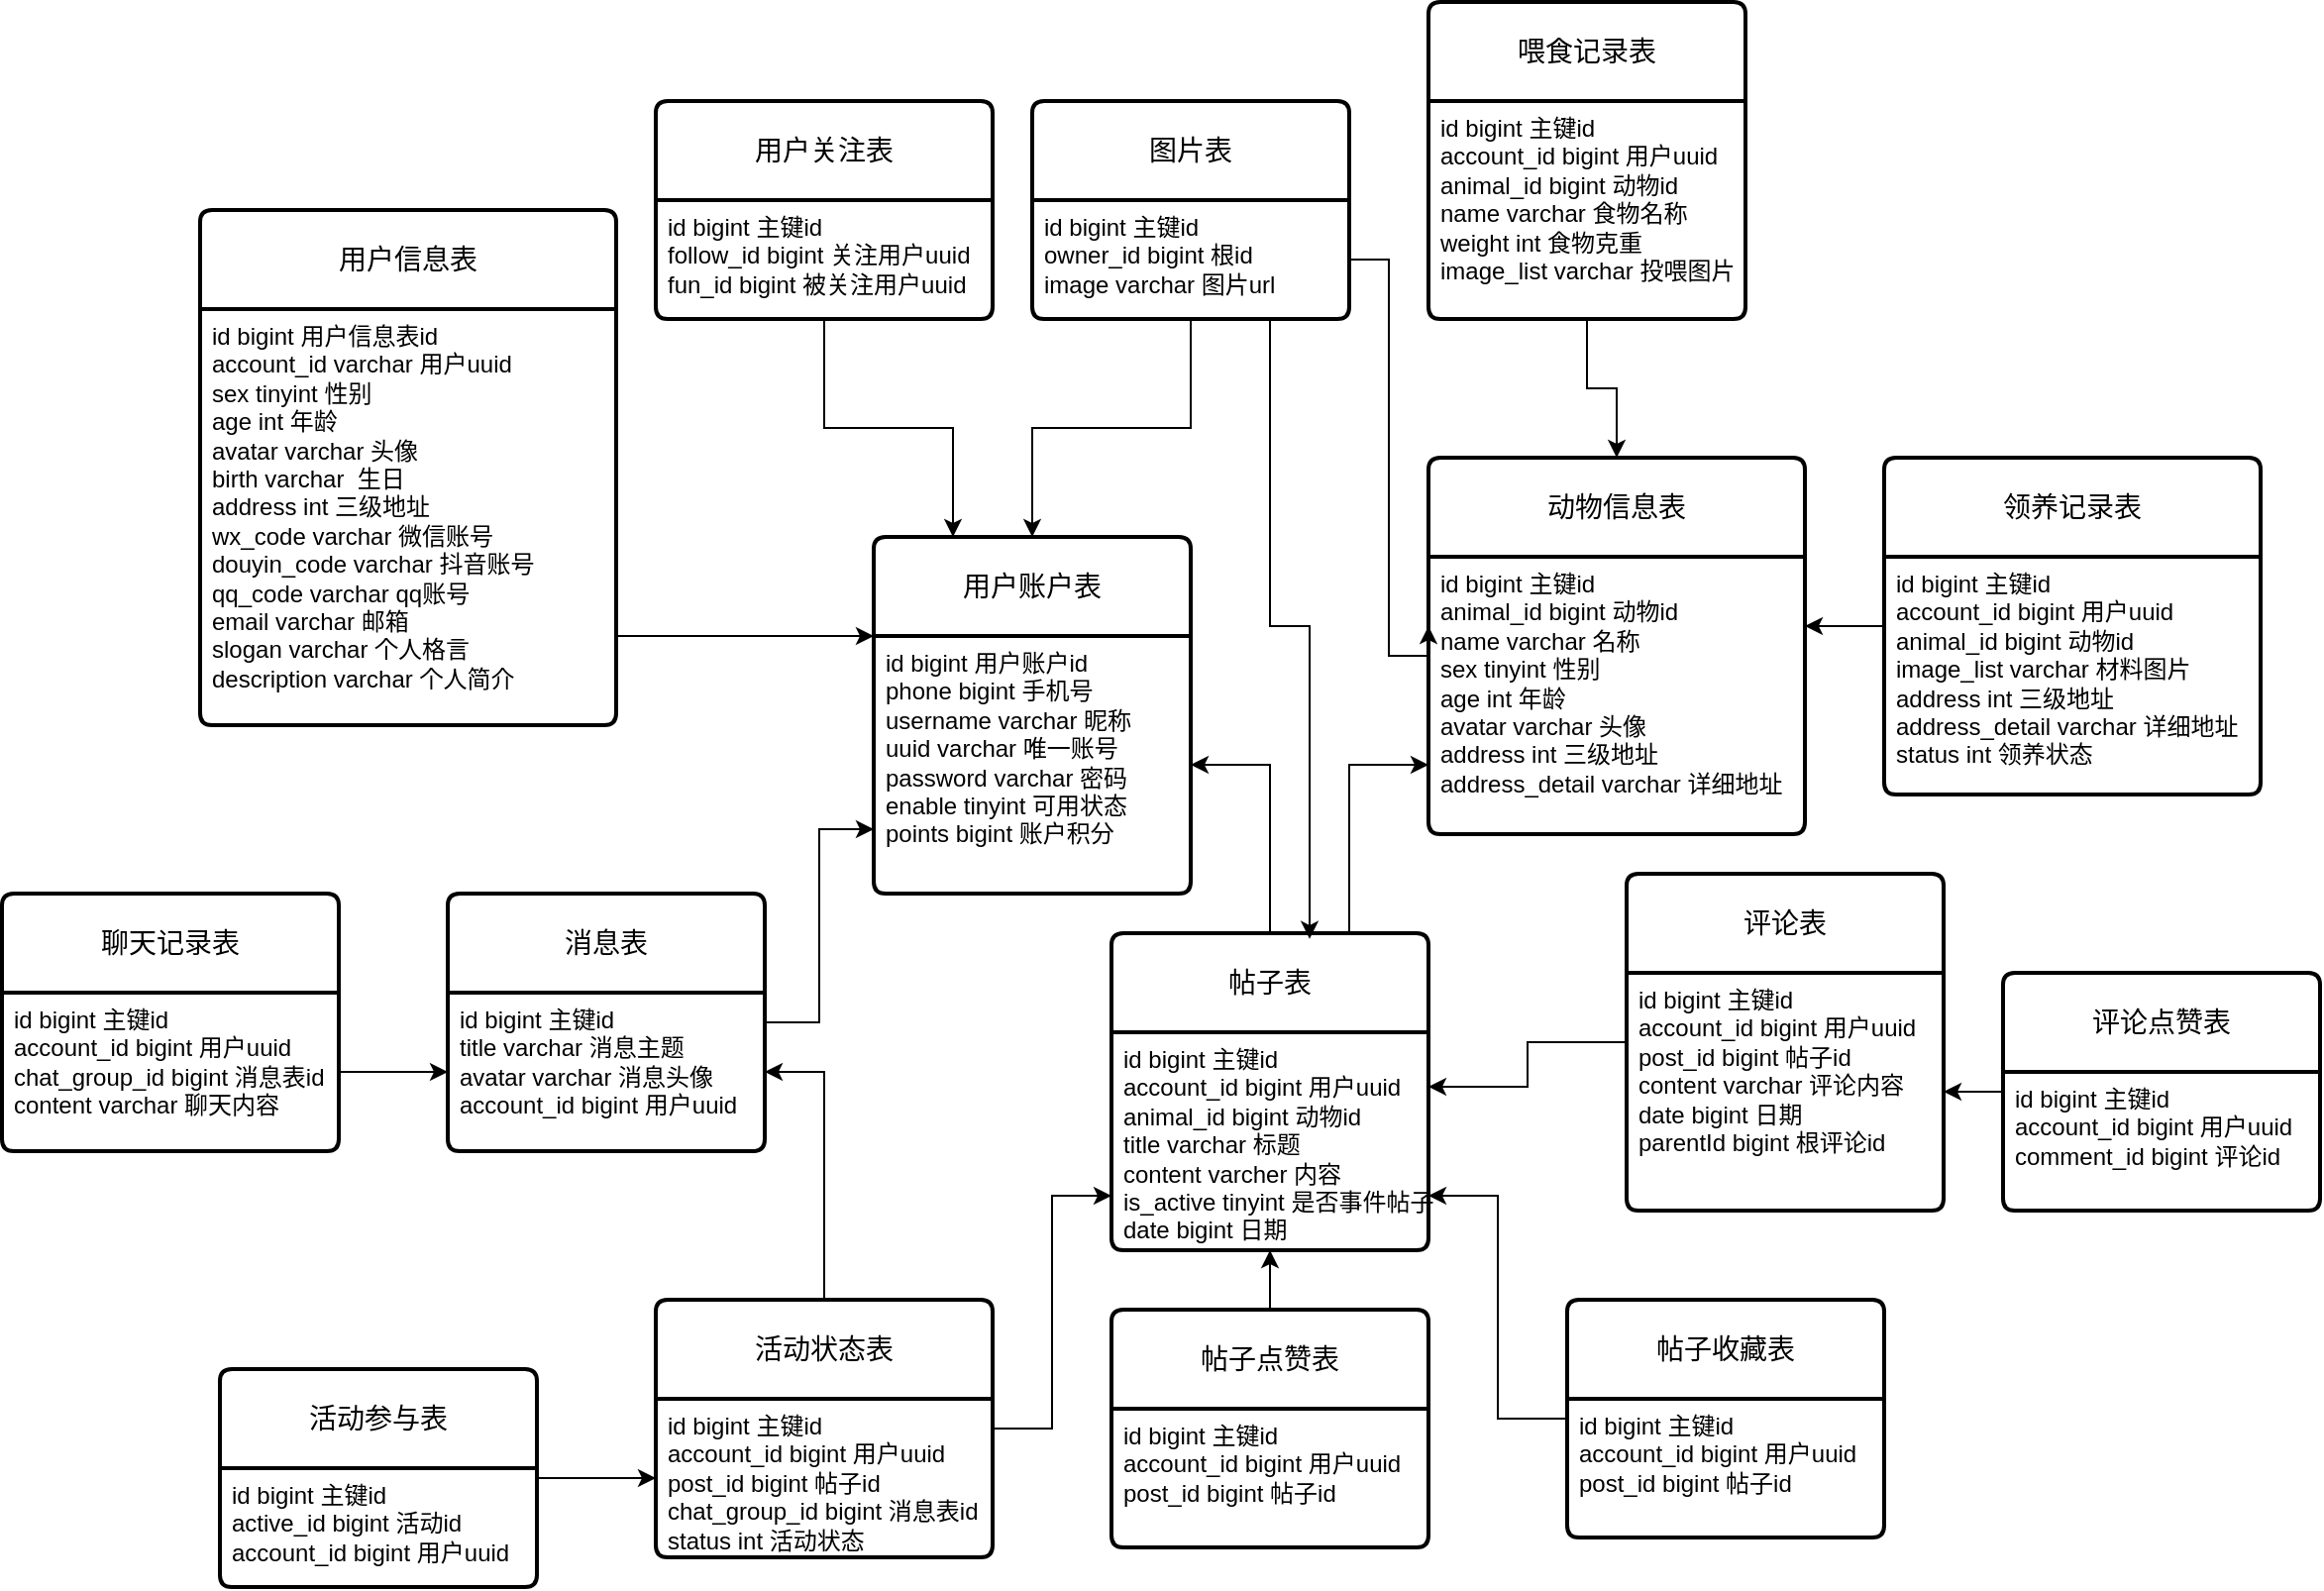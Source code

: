<mxfile version="24.7.17">
  <diagram id="R2lEEEUBdFMjLlhIrx00" name="Page-1">
    <mxGraphModel dx="1627" dy="-199" grid="1" gridSize="10" guides="1" tooltips="1" connect="1" arrows="1" fold="1" page="1" pageScale="1" pageWidth="850" pageHeight="1100" math="0" shadow="0" extFonts="Permanent Marker^https://fonts.googleapis.com/css?family=Permanent+Marker">
      <root>
        <mxCell id="0" />
        <mxCell id="1" parent="0" />
        <mxCell id="tTRSB0c5YFFnFM2bXKiH-1" value="用户账户表" style="swimlane;childLayout=stackLayout;horizontal=1;startSize=50;horizontalStack=0;rounded=1;fontSize=14;fontStyle=0;strokeWidth=2;resizeParent=0;resizeLast=1;shadow=0;dashed=0;align=center;arcSize=4;whiteSpace=wrap;html=1;" parent="1" vertex="1">
          <mxGeometry x="-120" y="1590" width="160" height="180" as="geometry" />
        </mxCell>
        <mxCell id="tTRSB0c5YFFnFM2bXKiH-2" value="id bigint 用户账户id&lt;br&gt;phone bigint 手机号&lt;div&gt;username varchar 昵称&lt;/div&gt;&lt;div&gt;uuid varchar 唯一账号&lt;br&gt;password varchar 密码&lt;div&gt;enable tinyint 可用状态&lt;/div&gt;&lt;div&gt;points bigint 账户积分&lt;/div&gt;&lt;/div&gt;" style="align=left;strokeColor=none;fillColor=none;spacingLeft=4;fontSize=12;verticalAlign=top;resizable=0;rotatable=0;part=1;html=1;" parent="tTRSB0c5YFFnFM2bXKiH-1" vertex="1">
          <mxGeometry y="50" width="160" height="130" as="geometry" />
        </mxCell>
        <mxCell id="tTRSB0c5YFFnFM2bXKiH-3" value="用户关注表" style="swimlane;childLayout=stackLayout;horizontal=1;startSize=50;horizontalStack=0;rounded=1;fontSize=14;fontStyle=0;strokeWidth=2;resizeParent=0;resizeLast=1;shadow=0;dashed=0;align=center;arcSize=4;whiteSpace=wrap;html=1;" parent="1" vertex="1">
          <mxGeometry x="-230" y="1370" width="170" height="110" as="geometry" />
        </mxCell>
        <mxCell id="tTRSB0c5YFFnFM2bXKiH-4" value="id bigint 主键id&lt;div&gt;follow_id bigint 关注用户uuid&lt;/div&gt;&lt;div&gt;&lt;div&gt;fun_id bigint 被关注用户uuid&lt;/div&gt;&lt;/div&gt;&lt;div&gt;&lt;br&gt;&lt;/div&gt;" style="align=left;strokeColor=none;fillColor=none;spacingLeft=4;fontSize=12;verticalAlign=top;resizable=0;rotatable=0;part=1;html=1;" parent="tTRSB0c5YFFnFM2bXKiH-3" vertex="1">
          <mxGeometry y="50" width="170" height="60" as="geometry" />
        </mxCell>
        <mxCell id="tTRSB0c5YFFnFM2bXKiH-5" value="图片表" style="swimlane;childLayout=stackLayout;horizontal=1;startSize=50;horizontalStack=0;rounded=1;fontSize=14;fontStyle=0;strokeWidth=2;resizeParent=0;resizeLast=1;shadow=0;dashed=0;align=center;arcSize=4;whiteSpace=wrap;html=1;" parent="1" vertex="1">
          <mxGeometry x="-40" y="1370" width="160" height="110" as="geometry" />
        </mxCell>
        <mxCell id="tTRSB0c5YFFnFM2bXKiH-6" value="id bigint 主键id&lt;div&gt;owner_id bigint 根id&lt;/div&gt;&lt;div&gt;image varchar 图片url&lt;/div&gt;" style="align=left;strokeColor=none;fillColor=none;spacingLeft=4;fontSize=12;verticalAlign=top;resizable=0;rotatable=0;part=1;html=1;" parent="tTRSB0c5YFFnFM2bXKiH-5" vertex="1">
          <mxGeometry y="50" width="160" height="60" as="geometry" />
        </mxCell>
        <mxCell id="tTRSB0c5YFFnFM2bXKiH-7" value="用户信息表" style="swimlane;childLayout=stackLayout;horizontal=1;startSize=50;horizontalStack=0;rounded=1;fontSize=14;fontStyle=0;strokeWidth=2;resizeParent=0;resizeLast=1;shadow=0;dashed=0;align=center;arcSize=4;whiteSpace=wrap;html=1;" parent="1" vertex="1">
          <mxGeometry x="-460" y="1425" width="210" height="260" as="geometry" />
        </mxCell>
        <mxCell id="tTRSB0c5YFFnFM2bXKiH-8" value="&lt;div&gt;id bigint 用户信息表id&lt;/div&gt;&lt;div&gt;account_id varchar 用户uuid&lt;/div&gt;&lt;div&gt;sex tinyint 性别&lt;/div&gt;&lt;div&gt;age int 年龄&lt;/div&gt;&lt;div&gt;avatar varchar 头像&lt;/div&gt;&lt;div&gt;birth varchar&amp;nbsp; 生日&amp;nbsp;&lt;/div&gt;&lt;div&gt;address int 三级地址&lt;/div&gt;&lt;div&gt;wx_code varchar 微信账号&lt;/div&gt;&lt;div&gt;douyin_code varchar 抖音账号&lt;/div&gt;&lt;div&gt;qq_code varchar qq账号&lt;/div&gt;&lt;div&gt;email varchar 邮箱&lt;/div&gt;&lt;div&gt;slogan varchar 个人格言&lt;/div&gt;&lt;div&gt;description varchar 个人简介&lt;/div&gt;&lt;div&gt;&lt;br&gt;&lt;/div&gt;" style="align=left;strokeColor=none;fillColor=none;spacingLeft=4;fontSize=12;verticalAlign=top;resizable=0;rotatable=0;part=1;html=1;" parent="tTRSB0c5YFFnFM2bXKiH-7" vertex="1">
          <mxGeometry y="50" width="210" height="210" as="geometry" />
        </mxCell>
        <mxCell id="tTRSB0c5YFFnFM2bXKiH-9" value="动物信息表" style="swimlane;childLayout=stackLayout;horizontal=1;startSize=50;horizontalStack=0;rounded=1;fontSize=14;fontStyle=0;strokeWidth=2;resizeParent=0;resizeLast=1;shadow=0;dashed=0;align=center;arcSize=4;whiteSpace=wrap;html=1;" parent="1" vertex="1">
          <mxGeometry x="160" y="1550" width="190" height="190" as="geometry" />
        </mxCell>
        <mxCell id="tTRSB0c5YFFnFM2bXKiH-10" value="id bigint 主键id&lt;div&gt;animal_id bigint 动物id&lt;/div&gt;&lt;div&gt;name varchar 名称&lt;/div&gt;&lt;div&gt;sex tinyint 性别&lt;/div&gt;&lt;div&gt;age int 年龄&lt;/div&gt;&lt;div&gt;avatar varchar 头像&lt;/div&gt;&lt;div&gt;address int 三级地址&lt;/div&gt;&lt;div&gt;address_detail varchar 详细地址&lt;/div&gt;" style="align=left;strokeColor=none;fillColor=none;spacingLeft=4;fontSize=12;verticalAlign=top;resizable=0;rotatable=0;part=1;html=1;" parent="tTRSB0c5YFFnFM2bXKiH-9" vertex="1">
          <mxGeometry y="50" width="190" height="140" as="geometry" />
        </mxCell>
        <mxCell id="tTRSB0c5YFFnFM2bXKiH-44" style="edgeStyle=orthogonalEdgeStyle;rounded=0;orthogonalLoop=1;jettySize=auto;html=1;entryX=1;entryY=0.5;entryDx=0;entryDy=0;" parent="1" source="tTRSB0c5YFFnFM2bXKiH-11" target="tTRSB0c5YFFnFM2bXKiH-2" edge="1">
          <mxGeometry relative="1" as="geometry" />
        </mxCell>
        <mxCell id="tTRSB0c5YFFnFM2bXKiH-45" style="edgeStyle=orthogonalEdgeStyle;rounded=0;orthogonalLoop=1;jettySize=auto;html=1;exitX=0.75;exitY=0;exitDx=0;exitDy=0;entryX=0;entryY=0.75;entryDx=0;entryDy=0;" parent="1" source="tTRSB0c5YFFnFM2bXKiH-11" target="tTRSB0c5YFFnFM2bXKiH-10" edge="1">
          <mxGeometry relative="1" as="geometry" />
        </mxCell>
        <mxCell id="tTRSB0c5YFFnFM2bXKiH-11" value="帖子表" style="swimlane;childLayout=stackLayout;horizontal=1;startSize=50;horizontalStack=0;rounded=1;fontSize=14;fontStyle=0;strokeWidth=2;resizeParent=0;resizeLast=1;shadow=0;dashed=0;align=center;arcSize=4;whiteSpace=wrap;html=1;" parent="1" vertex="1">
          <mxGeometry y="1790" width="160" height="160" as="geometry" />
        </mxCell>
        <mxCell id="tTRSB0c5YFFnFM2bXKiH-12" value="id bigint 主键id&lt;div&gt;account_id bigint 用户uuid&lt;/div&gt;&lt;div&gt;animal_id bigint 动物id&lt;/div&gt;&lt;div&gt;title varchar 标题&lt;/div&gt;&lt;div&gt;content varcher 内容&lt;/div&gt;&lt;div&gt;is_active tinyint 是否事件帖子&lt;/div&gt;&lt;div&gt;date bigint 日期&lt;/div&gt;&lt;div&gt;&lt;br&gt;&lt;/div&gt;" style="align=left;strokeColor=none;fillColor=none;spacingLeft=4;fontSize=12;verticalAlign=top;resizable=0;rotatable=0;part=1;html=1;" parent="tTRSB0c5YFFnFM2bXKiH-11" vertex="1">
          <mxGeometry y="50" width="160" height="110" as="geometry" />
        </mxCell>
        <mxCell id="tTRSB0c5YFFnFM2bXKiH-13" value="喂食记录表" style="swimlane;childLayout=stackLayout;horizontal=1;startSize=50;horizontalStack=0;rounded=1;fontSize=14;fontStyle=0;strokeWidth=2;resizeParent=0;resizeLast=1;shadow=0;dashed=0;align=center;arcSize=4;whiteSpace=wrap;html=1;" parent="1" vertex="1">
          <mxGeometry x="160" y="1320" width="160" height="160" as="geometry" />
        </mxCell>
        <mxCell id="tTRSB0c5YFFnFM2bXKiH-14" value="&lt;div&gt;id bigint 主键id&lt;div&gt;account_id bigint 用户uuid&lt;/div&gt;&lt;div&gt;animal_id bigint 动物id&lt;/div&gt;&lt;/div&gt;&lt;div&gt;name varchar 食物名称&lt;/div&gt;&lt;div&gt;weight int 食物克重&lt;/div&gt;&lt;div&gt;image_list varchar 投喂图片&lt;/div&gt;" style="align=left;strokeColor=none;fillColor=none;spacingLeft=4;fontSize=12;verticalAlign=top;resizable=0;rotatable=0;part=1;html=1;" parent="tTRSB0c5YFFnFM2bXKiH-13" vertex="1">
          <mxGeometry y="50" width="160" height="110" as="geometry" />
        </mxCell>
        <mxCell id="tTRSB0c5YFFnFM2bXKiH-46" style="edgeStyle=orthogonalEdgeStyle;rounded=0;orthogonalLoop=1;jettySize=auto;html=1;entryX=1;entryY=0.25;entryDx=0;entryDy=0;" parent="1" source="tTRSB0c5YFFnFM2bXKiH-15" target="tTRSB0c5YFFnFM2bXKiH-12" edge="1">
          <mxGeometry relative="1" as="geometry" />
        </mxCell>
        <mxCell id="tTRSB0c5YFFnFM2bXKiH-15" value="评论表" style="swimlane;childLayout=stackLayout;horizontal=1;startSize=50;horizontalStack=0;rounded=1;fontSize=14;fontStyle=0;strokeWidth=2;resizeParent=0;resizeLast=1;shadow=0;dashed=0;align=center;arcSize=4;whiteSpace=wrap;html=1;" parent="1" vertex="1">
          <mxGeometry x="260" y="1760" width="160" height="170" as="geometry" />
        </mxCell>
        <mxCell id="tTRSB0c5YFFnFM2bXKiH-16" value="id bigint 主键id&lt;div&gt;account_id bigint 用户uuid&lt;/div&gt;&lt;div&gt;post_id bigint 帖子id&lt;/div&gt;&lt;div&gt;content varchar 评论内容&lt;/div&gt;&lt;div&gt;date bigint 日期&lt;/div&gt;&lt;div&gt;parentId bigint 根评论id&lt;/div&gt;" style="align=left;strokeColor=none;fillColor=none;spacingLeft=4;fontSize=12;verticalAlign=top;resizable=0;rotatable=0;part=1;html=1;" parent="tTRSB0c5YFFnFM2bXKiH-15" vertex="1">
          <mxGeometry y="50" width="160" height="120" as="geometry" />
        </mxCell>
        <mxCell id="tTRSB0c5YFFnFM2bXKiH-55" value="" style="edgeStyle=orthogonalEdgeStyle;rounded=0;orthogonalLoop=1;jettySize=auto;html=1;" parent="1" source="tTRSB0c5YFFnFM2bXKiH-17" target="tTRSB0c5YFFnFM2bXKiH-16" edge="1">
          <mxGeometry relative="1" as="geometry" />
        </mxCell>
        <mxCell id="tTRSB0c5YFFnFM2bXKiH-17" value="评论点赞表" style="swimlane;childLayout=stackLayout;horizontal=1;startSize=50;horizontalStack=0;rounded=1;fontSize=14;fontStyle=0;strokeWidth=2;resizeParent=0;resizeLast=1;shadow=0;dashed=0;align=center;arcSize=4;whiteSpace=wrap;html=1;" parent="1" vertex="1">
          <mxGeometry x="450" y="1810" width="160" height="120" as="geometry" />
        </mxCell>
        <mxCell id="tTRSB0c5YFFnFM2bXKiH-18" value="id bigint 主键id&lt;div&gt;account_id bigint 用户uuid&lt;/div&gt;&lt;div&gt;comment_id bigint 评论id&lt;/div&gt;" style="align=left;strokeColor=none;fillColor=none;spacingLeft=4;fontSize=12;verticalAlign=top;resizable=0;rotatable=0;part=1;html=1;" parent="tTRSB0c5YFFnFM2bXKiH-17" vertex="1">
          <mxGeometry y="50" width="160" height="70" as="geometry" />
        </mxCell>
        <mxCell id="tTRSB0c5YFFnFM2bXKiH-47" style="edgeStyle=orthogonalEdgeStyle;rounded=0;orthogonalLoop=1;jettySize=auto;html=1;entryX=1;entryY=0.75;entryDx=0;entryDy=0;" parent="1" source="tTRSB0c5YFFnFM2bXKiH-19" target="tTRSB0c5YFFnFM2bXKiH-12" edge="1">
          <mxGeometry relative="1" as="geometry" />
        </mxCell>
        <mxCell id="tTRSB0c5YFFnFM2bXKiH-19" value="帖子收藏表" style="swimlane;childLayout=stackLayout;horizontal=1;startSize=50;horizontalStack=0;rounded=1;fontSize=14;fontStyle=0;strokeWidth=2;resizeParent=0;resizeLast=1;shadow=0;dashed=0;align=center;arcSize=4;whiteSpace=wrap;html=1;" parent="1" vertex="1">
          <mxGeometry x="230" y="1975" width="160" height="120" as="geometry" />
        </mxCell>
        <mxCell id="tTRSB0c5YFFnFM2bXKiH-20" value="id bigint 主键id&lt;div&gt;&lt;div&gt;account_id bigint 用户uuid&lt;/div&gt;&lt;/div&gt;&lt;div&gt;post_id bigint 帖子id&lt;br&gt;&lt;/div&gt;" style="align=left;strokeColor=none;fillColor=none;spacingLeft=4;fontSize=12;verticalAlign=top;resizable=0;rotatable=0;part=1;html=1;" parent="tTRSB0c5YFFnFM2bXKiH-19" vertex="1">
          <mxGeometry y="50" width="160" height="70" as="geometry" />
        </mxCell>
        <mxCell id="tTRSB0c5YFFnFM2bXKiH-48" value="" style="edgeStyle=orthogonalEdgeStyle;rounded=0;orthogonalLoop=1;jettySize=auto;html=1;" parent="1" source="tTRSB0c5YFFnFM2bXKiH-21" target="tTRSB0c5YFFnFM2bXKiH-12" edge="1">
          <mxGeometry relative="1" as="geometry" />
        </mxCell>
        <mxCell id="tTRSB0c5YFFnFM2bXKiH-21" value="帖子点赞表" style="swimlane;childLayout=stackLayout;horizontal=1;startSize=50;horizontalStack=0;rounded=1;fontSize=14;fontStyle=0;strokeWidth=2;resizeParent=0;resizeLast=1;shadow=0;dashed=0;align=center;arcSize=4;whiteSpace=wrap;html=1;" parent="1" vertex="1">
          <mxGeometry y="1980" width="160" height="120" as="geometry" />
        </mxCell>
        <mxCell id="tTRSB0c5YFFnFM2bXKiH-22" value="id bigint 主键id&lt;div&gt;account_id bigint 用户uuid&lt;/div&gt;&lt;div&gt;post_id bigint 帖子id&lt;/div&gt;" style="align=left;strokeColor=none;fillColor=none;spacingLeft=4;fontSize=12;verticalAlign=top;resizable=0;rotatable=0;part=1;html=1;" parent="tTRSB0c5YFFnFM2bXKiH-21" vertex="1">
          <mxGeometry y="50" width="160" height="70" as="geometry" />
        </mxCell>
        <mxCell id="tTRSB0c5YFFnFM2bXKiH-49" style="edgeStyle=orthogonalEdgeStyle;rounded=0;orthogonalLoop=1;jettySize=auto;html=1;entryX=0;entryY=0.75;entryDx=0;entryDy=0;" parent="1" source="tTRSB0c5YFFnFM2bXKiH-24" target="tTRSB0c5YFFnFM2bXKiH-12" edge="1">
          <mxGeometry relative="1" as="geometry" />
        </mxCell>
        <mxCell id="tTRSB0c5YFFnFM2bXKiH-50" style="edgeStyle=orthogonalEdgeStyle;rounded=0;orthogonalLoop=1;jettySize=auto;html=1;entryX=1;entryY=0.5;entryDx=0;entryDy=0;" parent="1" source="tTRSB0c5YFFnFM2bXKiH-24" target="tTRSB0c5YFFnFM2bXKiH-31" edge="1">
          <mxGeometry relative="1" as="geometry" />
        </mxCell>
        <mxCell id="tTRSB0c5YFFnFM2bXKiH-24" value="活动状态表" style="swimlane;childLayout=stackLayout;horizontal=1;startSize=50;horizontalStack=0;rounded=1;fontSize=14;fontStyle=0;strokeWidth=2;resizeParent=0;resizeLast=1;shadow=0;dashed=0;align=center;arcSize=4;whiteSpace=wrap;html=1;" parent="1" vertex="1">
          <mxGeometry x="-230" y="1975" width="170" height="130" as="geometry" />
        </mxCell>
        <mxCell id="tTRSB0c5YFFnFM2bXKiH-25" value="id bigint 主键id&lt;div&gt;account_id bigint 用户uuid&lt;/div&gt;&lt;div&gt;post_id bigint 帖子id&lt;/div&gt;&lt;div&gt;chat_group_id bigint 消息表id&lt;/div&gt;&lt;div&gt;status int 活动状态&lt;/div&gt;" style="align=left;strokeColor=none;fillColor=none;spacingLeft=4;fontSize=12;verticalAlign=top;resizable=0;rotatable=0;part=1;html=1;" parent="tTRSB0c5YFFnFM2bXKiH-24" vertex="1">
          <mxGeometry y="50" width="170" height="80" as="geometry" />
        </mxCell>
        <mxCell id="tTRSB0c5YFFnFM2bXKiH-54" value="" style="edgeStyle=orthogonalEdgeStyle;rounded=0;orthogonalLoop=1;jettySize=auto;html=1;" parent="1" source="tTRSB0c5YFFnFM2bXKiH-26" target="tTRSB0c5YFFnFM2bXKiH-25" edge="1">
          <mxGeometry relative="1" as="geometry" />
        </mxCell>
        <mxCell id="tTRSB0c5YFFnFM2bXKiH-26" value="活动参与表" style="swimlane;childLayout=stackLayout;horizontal=1;startSize=50;horizontalStack=0;rounded=1;fontSize=14;fontStyle=0;strokeWidth=2;resizeParent=0;resizeLast=1;shadow=0;dashed=0;align=center;arcSize=4;whiteSpace=wrap;html=1;" parent="1" vertex="1">
          <mxGeometry x="-450" y="2010" width="160" height="110" as="geometry" />
        </mxCell>
        <mxCell id="tTRSB0c5YFFnFM2bXKiH-27" value="id bigint 主键id&lt;div&gt;active_id bigint 活动id&lt;br&gt;&lt;div&gt;account_id bigint 用户uuid&lt;/div&gt;&lt;/div&gt;" style="align=left;strokeColor=none;fillColor=none;spacingLeft=4;fontSize=12;verticalAlign=top;resizable=0;rotatable=0;part=1;html=1;" parent="tTRSB0c5YFFnFM2bXKiH-26" vertex="1">
          <mxGeometry y="50" width="160" height="60" as="geometry" />
        </mxCell>
        <mxCell id="tTRSB0c5YFFnFM2bXKiH-28" value="领养记录表" style="swimlane;childLayout=stackLayout;horizontal=1;startSize=50;horizontalStack=0;rounded=1;fontSize=14;fontStyle=0;strokeWidth=2;resizeParent=0;resizeLast=1;shadow=0;dashed=0;align=center;arcSize=4;whiteSpace=wrap;html=1;" parent="1" vertex="1">
          <mxGeometry x="390" y="1550" width="190" height="170" as="geometry" />
        </mxCell>
        <mxCell id="tTRSB0c5YFFnFM2bXKiH-29" value="id bigint 主键id&lt;div&gt;account_id bigint 用户uuid&lt;/div&gt;&lt;div&gt;animal_id bigint 动物id&lt;/div&gt;&lt;div&gt;image_list varchar 材料图片&lt;/div&gt;&lt;div&gt;address int 三级地址&lt;/div&gt;&lt;div&gt;address_detail varchar 详细地址&lt;/div&gt;&lt;div&gt;status int 领养状态&lt;/div&gt;" style="align=left;strokeColor=none;fillColor=none;spacingLeft=4;fontSize=12;verticalAlign=top;resizable=0;rotatable=0;part=1;html=1;" parent="tTRSB0c5YFFnFM2bXKiH-28" vertex="1">
          <mxGeometry y="50" width="190" height="120" as="geometry" />
        </mxCell>
        <mxCell id="tTRSB0c5YFFnFM2bXKiH-51" style="edgeStyle=orthogonalEdgeStyle;rounded=0;orthogonalLoop=1;jettySize=auto;html=1;entryX=0;entryY=0.75;entryDx=0;entryDy=0;" parent="1" source="tTRSB0c5YFFnFM2bXKiH-30" target="tTRSB0c5YFFnFM2bXKiH-2" edge="1">
          <mxGeometry relative="1" as="geometry" />
        </mxCell>
        <mxCell id="tTRSB0c5YFFnFM2bXKiH-30" value="消息表" style="swimlane;childLayout=stackLayout;horizontal=1;startSize=50;horizontalStack=0;rounded=1;fontSize=14;fontStyle=0;strokeWidth=2;resizeParent=0;resizeLast=1;shadow=0;dashed=0;align=center;arcSize=4;whiteSpace=wrap;html=1;" parent="1" vertex="1">
          <mxGeometry x="-335" y="1770" width="160" height="130" as="geometry" />
        </mxCell>
        <mxCell id="tTRSB0c5YFFnFM2bXKiH-31" value="id bigint 主键id&lt;div&gt;title varchar 消息主题&lt;/div&gt;&lt;div&gt;avatar varchar 消息头像&lt;/div&gt;&lt;div&gt;account_id bigint 用户uuid&lt;/div&gt;" style="align=left;strokeColor=none;fillColor=none;spacingLeft=4;fontSize=12;verticalAlign=top;resizable=0;rotatable=0;part=1;html=1;" parent="tTRSB0c5YFFnFM2bXKiH-30" vertex="1">
          <mxGeometry y="50" width="160" height="80" as="geometry" />
        </mxCell>
        <mxCell id="tTRSB0c5YFFnFM2bXKiH-33" value="聊天记录表" style="swimlane;childLayout=stackLayout;horizontal=1;startSize=50;horizontalStack=0;rounded=1;fontSize=14;fontStyle=0;strokeWidth=2;resizeParent=0;resizeLast=1;shadow=0;dashed=0;align=center;arcSize=4;whiteSpace=wrap;html=1;" parent="1" vertex="1">
          <mxGeometry x="-560" y="1770" width="170" height="130" as="geometry" />
        </mxCell>
        <mxCell id="tTRSB0c5YFFnFM2bXKiH-34" value="id bigint 主键id&lt;div&gt;account_id bigint 用户uuid&lt;/div&gt;&lt;div&gt;chat_group_id bigint 消息表id&lt;/div&gt;&lt;div&gt;content varchar 聊天内容&lt;/div&gt;" style="align=left;strokeColor=none;fillColor=none;spacingLeft=4;fontSize=12;verticalAlign=top;resizable=0;rotatable=0;part=1;html=1;" parent="tTRSB0c5YFFnFM2bXKiH-33" vertex="1">
          <mxGeometry y="50" width="170" height="80" as="geometry" />
        </mxCell>
        <mxCell id="tTRSB0c5YFFnFM2bXKiH-36" style="edgeStyle=orthogonalEdgeStyle;rounded=0;orthogonalLoop=1;jettySize=auto;html=1;entryX=0;entryY=0;entryDx=0;entryDy=0;" parent="1" source="tTRSB0c5YFFnFM2bXKiH-8" target="tTRSB0c5YFFnFM2bXKiH-2" edge="1">
          <mxGeometry relative="1" as="geometry">
            <Array as="points">
              <mxPoint x="-170" y="1640" />
              <mxPoint x="-170" y="1640" />
            </Array>
          </mxGeometry>
        </mxCell>
        <mxCell id="tTRSB0c5YFFnFM2bXKiH-37" style="edgeStyle=orthogonalEdgeStyle;rounded=0;orthogonalLoop=1;jettySize=auto;html=1;exitX=0.5;exitY=1;exitDx=0;exitDy=0;entryX=0.5;entryY=0;entryDx=0;entryDy=0;" parent="1" source="tTRSB0c5YFFnFM2bXKiH-6" target="tTRSB0c5YFFnFM2bXKiH-1" edge="1">
          <mxGeometry relative="1" as="geometry" />
        </mxCell>
        <mxCell id="tTRSB0c5YFFnFM2bXKiH-38" style="edgeStyle=orthogonalEdgeStyle;rounded=0;orthogonalLoop=1;jettySize=auto;html=1;exitX=0.5;exitY=1;exitDx=0;exitDy=0;entryX=0.25;entryY=0;entryDx=0;entryDy=0;" parent="1" source="tTRSB0c5YFFnFM2bXKiH-4" target="tTRSB0c5YFFnFM2bXKiH-1" edge="1">
          <mxGeometry relative="1" as="geometry" />
        </mxCell>
        <mxCell id="tTRSB0c5YFFnFM2bXKiH-40" style="edgeStyle=orthogonalEdgeStyle;rounded=0;orthogonalLoop=1;jettySize=auto;html=1;exitX=0.5;exitY=1;exitDx=0;exitDy=0;entryX=0.5;entryY=0;entryDx=0;entryDy=0;" parent="1" source="tTRSB0c5YFFnFM2bXKiH-14" target="tTRSB0c5YFFnFM2bXKiH-9" edge="1">
          <mxGeometry relative="1" as="geometry" />
        </mxCell>
        <mxCell id="tTRSB0c5YFFnFM2bXKiH-41" style="edgeStyle=orthogonalEdgeStyle;rounded=0;orthogonalLoop=1;jettySize=auto;html=1;exitX=1;exitY=0.5;exitDx=0;exitDy=0;entryX=0;entryY=0.25;entryDx=0;entryDy=0;" parent="1" source="tTRSB0c5YFFnFM2bXKiH-6" target="tTRSB0c5YFFnFM2bXKiH-10" edge="1">
          <mxGeometry relative="1" as="geometry">
            <Array as="points">
              <mxPoint x="140" y="1450" />
              <mxPoint x="140" y="1650" />
            </Array>
          </mxGeometry>
        </mxCell>
        <mxCell id="tTRSB0c5YFFnFM2bXKiH-43" style="edgeStyle=orthogonalEdgeStyle;rounded=0;orthogonalLoop=1;jettySize=auto;html=1;exitX=0;exitY=0.5;exitDx=0;exitDy=0;entryX=1;entryY=0.25;entryDx=0;entryDy=0;" parent="1" source="tTRSB0c5YFFnFM2bXKiH-28" target="tTRSB0c5YFFnFM2bXKiH-10" edge="1">
          <mxGeometry relative="1" as="geometry" />
        </mxCell>
        <mxCell id="tTRSB0c5YFFnFM2bXKiH-52" value="" style="edgeStyle=orthogonalEdgeStyle;rounded=0;orthogonalLoop=1;jettySize=auto;html=1;" parent="1" source="tTRSB0c5YFFnFM2bXKiH-34" target="tTRSB0c5YFFnFM2bXKiH-31" edge="1">
          <mxGeometry relative="1" as="geometry" />
        </mxCell>
        <mxCell id="N6WB7kkCT40i5u8ldYaK-1" style="edgeStyle=orthogonalEdgeStyle;rounded=0;orthogonalLoop=1;jettySize=auto;html=1;exitX=0.75;exitY=1;exitDx=0;exitDy=0;entryX=0.625;entryY=0.018;entryDx=0;entryDy=0;entryPerimeter=0;" parent="1" source="tTRSB0c5YFFnFM2bXKiH-6" target="tTRSB0c5YFFnFM2bXKiH-11" edge="1">
          <mxGeometry relative="1" as="geometry" />
        </mxCell>
      </root>
    </mxGraphModel>
  </diagram>
</mxfile>
